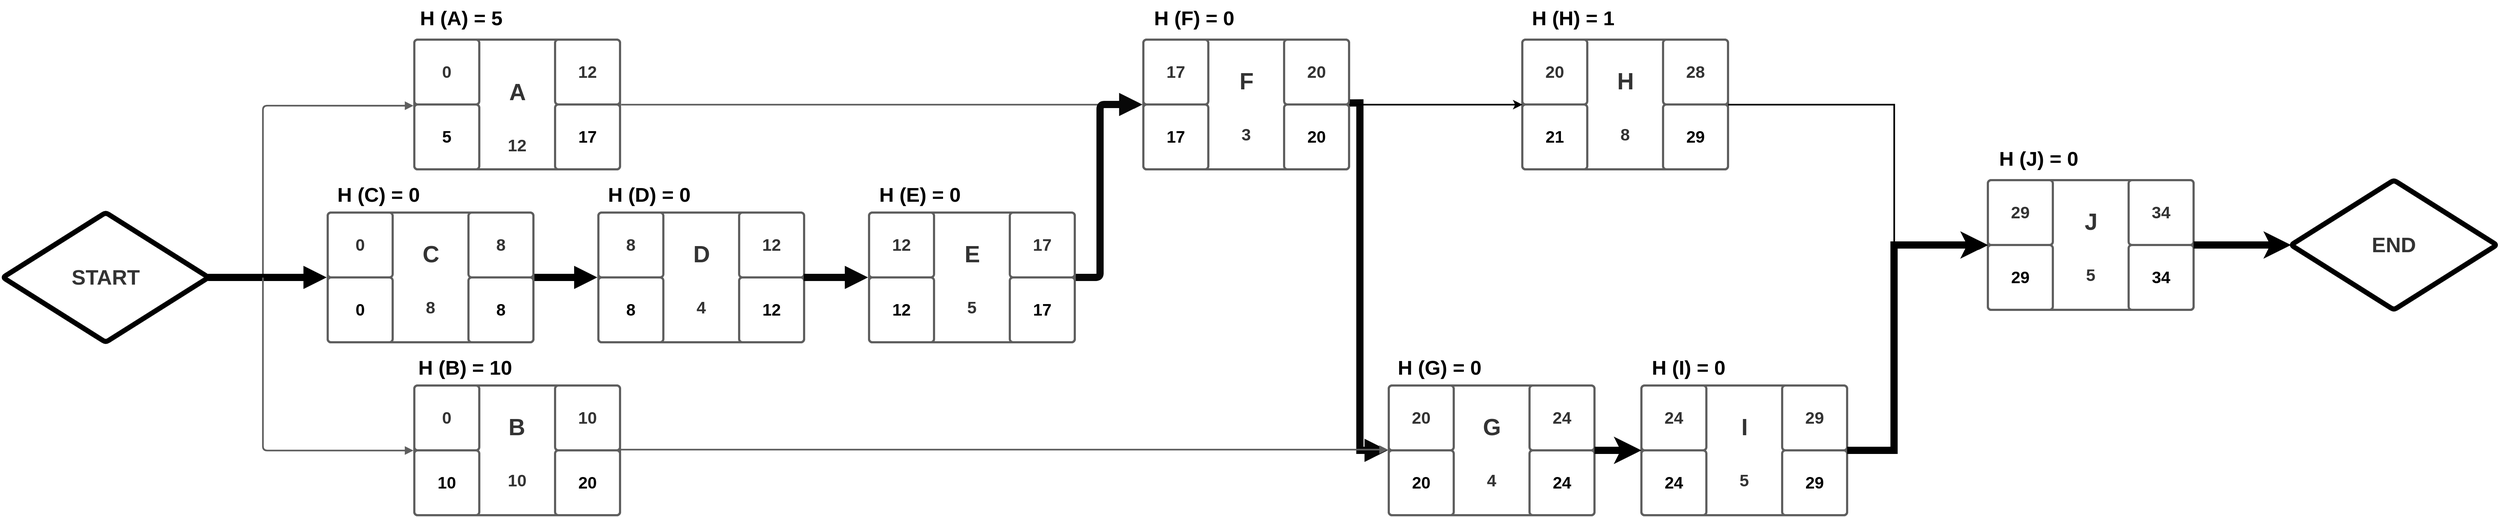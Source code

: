 <mxfile version="22.1.6" type="github" pages="2">
  <diagram name="Red" id="ABi04Mv7w6OP0_eSHl25">
    <mxGraphModel dx="3827" dy="2786" grid="1" gridSize="10" guides="1" tooltips="1" connect="1" arrows="1" fold="1" page="1" pageScale="1" pageWidth="827" pageHeight="1169" math="0" shadow="0">
      <root>
        <mxCell id="0" />
        <mxCell id="1" parent="0" />
        <mxCell id="1jA0onxi-LNYjHY15BIs-1" value="&lt;b&gt;&lt;font style=&quot;font-size: 29px;&quot;&gt;START&lt;/font&gt;&lt;/b&gt;" style="html=1;overflow=block;blockSpacing=1;whiteSpace=wrap;rhombus;fontSize=16.7;fontColor=#333333;align=center;spacing=3.8;strokeColor=#000000;strokeOpacity=100;rounded=1;absoluteArcSize=1;arcSize=9;strokeWidth=7;lucidId=apRTezGJ.Ge_;" vertex="1" parent="1">
          <mxGeometry x="-180" y="210" width="285" height="180" as="geometry" />
        </mxCell>
        <mxCell id="1jA0onxi-LNYjHY15BIs-2" value="" style="html=1;overflow=block;blockSpacing=1;whiteSpace=wrap;fontSize=13;align=center;spacing=9;strokeColor=#5e5e5e;strokeOpacity=100;rounded=1;absoluteArcSize=1;arcSize=9;strokeWidth=3;lucidId=AsRTUNkiQdwA;" vertex="1" parent="1">
          <mxGeometry x="390" y="-30" width="285" height="180" as="geometry" />
        </mxCell>
        <mxCell id="1jA0onxi-LNYjHY15BIs-3" value="0" style="html=1;overflow=block;blockSpacing=1;whiteSpace=wrap;fontSize=23.3;fontColor=#333333;fontStyle=1;align=center;spacing=3.8;strokeColor=#5e5e5e;strokeOpacity=100;rounded=1;absoluteArcSize=1;arcSize=9;strokeWidth=3;lucidId=AsRTebE7L5cj;" vertex="1" parent="1">
          <mxGeometry x="390" y="-30" width="90" height="90" as="geometry" />
        </mxCell>
        <mxCell id="1jA0onxi-LNYjHY15BIs-4" value="&lt;font style=&quot;font-size: 23px;&quot;&gt;&lt;b&gt;5&lt;/b&gt;&lt;/font&gt;" style="html=1;overflow=block;blockSpacing=1;whiteSpace=wrap;fontSize=13;align=center;spacing=3.8;strokeColor=#5e5e5e;strokeOpacity=100;rounded=1;absoluteArcSize=1;arcSize=9;strokeWidth=3;lucidId=AsRTqZ3c5ihd;" vertex="1" parent="1">
          <mxGeometry x="390" y="60" width="90" height="90" as="geometry" />
        </mxCell>
        <mxCell id="1jA0onxi-LNYjHY15BIs-5" value="12" style="html=1;overflow=block;blockSpacing=1;whiteSpace=wrap;fontSize=23.3;fontColor=#333333;fontStyle=1;align=center;spacing=3.8;strokeColor=#5e5e5e;strokeOpacity=100;rounded=1;absoluteArcSize=1;arcSize=9;strokeWidth=3;lucidId=AsRTt.hy5vhE;" vertex="1" parent="1">
          <mxGeometry x="585" y="-30" width="90" height="90" as="geometry" />
        </mxCell>
        <mxCell id="1jA0onxi-LNYjHY15BIs-6" value="&lt;font style=&quot;font-size: 23px;&quot;&gt;&lt;b&gt;17&lt;/b&gt;&lt;/font&gt;" style="html=1;overflow=block;blockSpacing=1;whiteSpace=wrap;fontSize=13;align=center;spacing=3.8;strokeColor=#5e5e5e;strokeOpacity=100;rounded=1;absoluteArcSize=1;arcSize=9;strokeWidth=3;lucidId=AsRTdtKpL~06;" vertex="1" parent="1">
          <mxGeometry x="585" y="60" width="90" height="90" as="geometry" />
        </mxCell>
        <mxCell id="1jA0onxi-LNYjHY15BIs-7" value="12" style="html=1;overflow=block;blockSpacing=1;whiteSpace=wrap;fontSize=23.3;fontColor=#333333;fontStyle=1;align=center;spacing=3.8;strokeOpacity=0;fillOpacity=0;rounded=1;absoluteArcSize=1;arcSize=9;fillColor=#ffffff;strokeWidth=2.3;lucidId=yvRTOkLabk82;" vertex="1" parent="1">
          <mxGeometry x="480" y="90" width="105" height="53" as="geometry" />
        </mxCell>
        <mxCell id="1jA0onxi-LNYjHY15BIs-8" value="&lt;font style=&quot;font-size: 32px;&quot;&gt;A&lt;/font&gt;" style="html=1;overflow=block;blockSpacing=1;whiteSpace=wrap;fontSize=23.3;fontColor=#333333;fontStyle=1;align=center;spacing=3.8;strokeOpacity=0;fillOpacity=0;rounded=1;absoluteArcSize=1;arcSize=9;fillColor=#ffffff;strokeWidth=2.3;lucidId=JvRTEd0kzCuP;" vertex="1" parent="1">
          <mxGeometry x="488" y="11" width="90" height="64" as="geometry" />
        </mxCell>
        <mxCell id="1jA0onxi-LNYjHY15BIs-9" value="" style="html=1;overflow=block;blockSpacing=1;whiteSpace=wrap;fontSize=13;align=center;spacing=9;strokeColor=#5e5e5e;strokeOpacity=100;rounded=1;absoluteArcSize=1;arcSize=9;strokeWidth=3;lucidId=SwRT_QPflahT;" vertex="1" parent="1">
          <mxGeometry x="270" y="210" width="285" height="180" as="geometry" />
        </mxCell>
        <mxCell id="1jA0onxi-LNYjHY15BIs-10" value="0" style="html=1;overflow=block;blockSpacing=1;whiteSpace=wrap;fontSize=23.3;fontColor=#333333;fontStyle=1;align=center;spacing=3.8;strokeColor=#5e5e5e;strokeOpacity=100;rounded=1;absoluteArcSize=1;arcSize=9;strokeWidth=3;lucidId=SwRTzBEkWqTJ;" vertex="1" parent="1">
          <mxGeometry x="270" y="210" width="90" height="90" as="geometry" />
        </mxCell>
        <mxCell id="1jA0onxi-LNYjHY15BIs-11" value="&lt;font style=&quot;font-size: 23px;&quot;&gt;&lt;b&gt;0&lt;/b&gt;&lt;/font&gt;" style="html=1;overflow=block;blockSpacing=1;whiteSpace=wrap;fontSize=13;align=center;spacing=3.8;strokeColor=#5e5e5e;strokeOpacity=100;rounded=1;absoluteArcSize=1;arcSize=9;strokeWidth=3;lucidId=SwRTy7p2dBQ1;" vertex="1" parent="1">
          <mxGeometry x="270" y="300" width="90" height="90" as="geometry" />
        </mxCell>
        <mxCell id="1jA0onxi-LNYjHY15BIs-12" value="8" style="html=1;overflow=block;blockSpacing=1;whiteSpace=wrap;fontSize=23.3;fontColor=#333333;fontStyle=1;align=center;spacing=3.8;strokeColor=#5e5e5e;strokeOpacity=100;rounded=1;absoluteArcSize=1;arcSize=9;strokeWidth=3;lucidId=SwRT0PcjH0Tp;" vertex="1" parent="1">
          <mxGeometry x="465" y="210" width="90" height="90" as="geometry" />
        </mxCell>
        <mxCell id="1jA0onxi-LNYjHY15BIs-13" value="&lt;font style=&quot;font-size: 23px;&quot;&gt;&lt;b&gt;8&lt;/b&gt;&lt;/font&gt;" style="html=1;overflow=block;blockSpacing=1;whiteSpace=wrap;fontSize=13;align=center;spacing=3.8;strokeColor=#5e5e5e;strokeOpacity=100;rounded=1;absoluteArcSize=1;arcSize=9;strokeWidth=3;lucidId=SwRT8MN72VVl;" vertex="1" parent="1">
          <mxGeometry x="465" y="300" width="90" height="90" as="geometry" />
        </mxCell>
        <mxCell id="1jA0onxi-LNYjHY15BIs-14" value="8" style="html=1;overflow=block;blockSpacing=1;whiteSpace=wrap;fontSize=23.3;fontColor=#333333;fontStyle=1;align=center;spacing=3.8;strokeOpacity=0;fillOpacity=0;rounded=1;absoluteArcSize=1;arcSize=9;fillColor=#ffffff;strokeWidth=2.3;lucidId=SwRT2yz02kda;" vertex="1" parent="1">
          <mxGeometry x="360" y="315" width="105" height="53" as="geometry" />
        </mxCell>
        <mxCell id="1jA0onxi-LNYjHY15BIs-15" value="&lt;font style=&quot;font-size: 32px;&quot;&gt;C&lt;/font&gt;" style="html=1;overflow=block;blockSpacing=1;whiteSpace=wrap;fontSize=23.3;fontColor=#333333;fontStyle=1;align=center;spacing=3.8;strokeOpacity=0;fillOpacity=0;rounded=1;absoluteArcSize=1;arcSize=9;fillColor=#ffffff;strokeWidth=2.3;lucidId=SwRTIYhmjOOx;" vertex="1" parent="1">
          <mxGeometry x="368" y="236" width="90" height="64" as="geometry" />
        </mxCell>
        <mxCell id="1jA0onxi-LNYjHY15BIs-16" value="" style="html=1;jettySize=18;whiteSpace=wrap;fontSize=13;strokeColor=#5E5E5E;strokeWidth=2.3;rounded=1;arcSize=12;edgeStyle=orthogonalEdgeStyle;startArrow=none;endArrow=block;endFill=1;entryX=-0.005;entryY=0.508;entryPerimeter=0;lucidId=CxRT5.IT_HnB;" edge="1" parent="1" target="1jA0onxi-LNYjHY15BIs-2">
          <mxGeometry width="100" height="100" relative="1" as="geometry">
            <Array as="points">
              <mxPoint x="180" y="61" />
            </Array>
            <mxPoint x="180" y="300" as="sourcePoint" />
          </mxGeometry>
        </mxCell>
        <mxCell id="1jA0onxi-LNYjHY15BIs-17" value="" style="html=1;overflow=block;blockSpacing=1;whiteSpace=wrap;fontSize=13;align=center;spacing=9;strokeColor=#5e5e5e;strokeOpacity=100;rounded=1;absoluteArcSize=1;arcSize=9;strokeWidth=3;lucidId=bzRTYDY3.WiU;" vertex="1" parent="1">
          <mxGeometry x="645" y="210" width="285" height="180" as="geometry" />
        </mxCell>
        <mxCell id="1jA0onxi-LNYjHY15BIs-18" value="8" style="html=1;overflow=block;blockSpacing=1;whiteSpace=wrap;fontSize=23.3;fontColor=#333333;fontStyle=1;align=center;spacing=3.8;strokeColor=#5e5e5e;strokeOpacity=100;rounded=1;absoluteArcSize=1;arcSize=9;strokeWidth=3;lucidId=bzRT8JI5qos.;" vertex="1" parent="1">
          <mxGeometry x="645" y="210" width="90" height="90" as="geometry" />
        </mxCell>
        <mxCell id="1jA0onxi-LNYjHY15BIs-19" value="&lt;font style=&quot;font-size: 23px;&quot;&gt;&lt;b&gt;8&lt;/b&gt;&lt;/font&gt;" style="html=1;overflow=block;blockSpacing=1;whiteSpace=wrap;fontSize=13;align=center;spacing=3.8;strokeColor=#5e5e5e;strokeOpacity=100;rounded=1;absoluteArcSize=1;arcSize=9;strokeWidth=3;lucidId=bzRTyQ3_y796;" vertex="1" parent="1">
          <mxGeometry x="645" y="300" width="90" height="90" as="geometry" />
        </mxCell>
        <mxCell id="1jA0onxi-LNYjHY15BIs-20" value="12" style="html=1;overflow=block;blockSpacing=1;whiteSpace=wrap;fontSize=23.3;fontColor=#333333;fontStyle=1;align=center;spacing=3.8;strokeColor=#5e5e5e;strokeOpacity=100;rounded=1;absoluteArcSize=1;arcSize=9;strokeWidth=3;lucidId=bzRTRm0zG-hj;" vertex="1" parent="1">
          <mxGeometry x="840" y="210" width="90" height="90" as="geometry" />
        </mxCell>
        <mxCell id="1jA0onxi-LNYjHY15BIs-21" value="&lt;font style=&quot;font-size: 23px;&quot;&gt;&lt;b&gt;12&lt;/b&gt;&lt;/font&gt;" style="html=1;overflow=block;blockSpacing=1;whiteSpace=wrap;fontSize=13;align=center;spacing=3.8;strokeColor=#5e5e5e;strokeOpacity=100;rounded=1;absoluteArcSize=1;arcSize=9;strokeWidth=3;lucidId=bzRTlyy0I4E-;" vertex="1" parent="1">
          <mxGeometry x="840" y="300" width="90" height="90" as="geometry" />
        </mxCell>
        <mxCell id="1jA0onxi-LNYjHY15BIs-22" value="4" style="html=1;overflow=block;blockSpacing=1;whiteSpace=wrap;fontSize=23.3;fontColor=#333333;fontStyle=1;align=center;spacing=3.8;strokeOpacity=0;fillOpacity=0;rounded=1;absoluteArcSize=1;arcSize=9;fillColor=#ffffff;strokeWidth=2.3;lucidId=bzRTkPJ8rPpG;" vertex="1" parent="1">
          <mxGeometry x="735" y="315" width="105" height="53" as="geometry" />
        </mxCell>
        <mxCell id="1jA0onxi-LNYjHY15BIs-23" value="&lt;font style=&quot;font-size: 32px;&quot;&gt;D&lt;/font&gt;" style="html=1;overflow=block;blockSpacing=1;whiteSpace=wrap;fontSize=23.3;fontColor=#333333;fontStyle=1;align=center;spacing=3.8;strokeOpacity=0;fillOpacity=0;rounded=1;absoluteArcSize=1;arcSize=9;fillColor=#ffffff;strokeWidth=2.3;lucidId=bzRTpqheTeWD;" vertex="1" parent="1">
          <mxGeometry x="743" y="236" width="90" height="64" as="geometry" />
        </mxCell>
        <mxCell id="1jA0onxi-LNYjHY15BIs-24" value="" style="html=1;overflow=block;blockSpacing=1;whiteSpace=wrap;fontSize=13;align=center;spacing=9;strokeColor=#5e5e5e;strokeOpacity=100;rounded=1;absoluteArcSize=1;arcSize=9;strokeWidth=3;lucidId=AzRT2ArTdRl3;" vertex="1" parent="1">
          <mxGeometry x="1020" y="210" width="285" height="180" as="geometry" />
        </mxCell>
        <mxCell id="1jA0onxi-LNYjHY15BIs-25" value="12" style="html=1;overflow=block;blockSpacing=1;whiteSpace=wrap;fontSize=23.3;fontColor=#333333;fontStyle=1;align=center;spacing=3.8;strokeColor=#5e5e5e;strokeOpacity=100;rounded=1;absoluteArcSize=1;arcSize=9;strokeWidth=3;lucidId=AzRTWyrZ866C;" vertex="1" parent="1">
          <mxGeometry x="1020" y="210" width="90" height="90" as="geometry" />
        </mxCell>
        <mxCell id="1jA0onxi-LNYjHY15BIs-26" value="&lt;font style=&quot;font-size: 23px;&quot;&gt;&lt;b&gt;12&lt;/b&gt;&lt;/font&gt;" style="html=1;overflow=block;blockSpacing=1;whiteSpace=wrap;fontSize=13;align=center;spacing=3.8;strokeColor=#5e5e5e;strokeOpacity=100;rounded=1;absoluteArcSize=1;arcSize=9;strokeWidth=3;lucidId=AzRTmKbXMegY;" vertex="1" parent="1">
          <mxGeometry x="1020" y="300" width="90" height="90" as="geometry" />
        </mxCell>
        <mxCell id="1jA0onxi-LNYjHY15BIs-27" value="17" style="html=1;overflow=block;blockSpacing=1;whiteSpace=wrap;fontSize=23.3;fontColor=#333333;fontStyle=1;align=center;spacing=3.8;strokeColor=#5e5e5e;strokeOpacity=100;rounded=1;absoluteArcSize=1;arcSize=9;strokeWidth=3;lucidId=AzRTmM~o5qg7;" vertex="1" parent="1">
          <mxGeometry x="1215" y="210" width="90" height="90" as="geometry" />
        </mxCell>
        <mxCell id="1jA0onxi-LNYjHY15BIs-28" value="&lt;font style=&quot;font-size: 23px;&quot;&gt;&lt;b&gt;17&lt;/b&gt;&lt;/font&gt;" style="html=1;overflow=block;blockSpacing=1;whiteSpace=wrap;fontSize=13;align=center;spacing=3.8;strokeColor=#5e5e5e;strokeOpacity=100;rounded=1;absoluteArcSize=1;arcSize=9;strokeWidth=3;lucidId=AzRT2pPJbOR-;" vertex="1" parent="1">
          <mxGeometry x="1215" y="300" width="90" height="90" as="geometry" />
        </mxCell>
        <mxCell id="1jA0onxi-LNYjHY15BIs-29" value="5" style="html=1;overflow=block;blockSpacing=1;whiteSpace=wrap;fontSize=23.3;fontColor=#333333;fontStyle=1;align=center;spacing=3.8;strokeOpacity=0;fillOpacity=0;rounded=1;absoluteArcSize=1;arcSize=9;fillColor=#ffffff;strokeWidth=2.3;lucidId=AzRT0ugNrJBx;" vertex="1" parent="1">
          <mxGeometry x="1110" y="315" width="105" height="53" as="geometry" />
        </mxCell>
        <mxCell id="1jA0onxi-LNYjHY15BIs-30" value="&lt;font style=&quot;font-size: 32px;&quot;&gt;E&lt;/font&gt;" style="html=1;overflow=block;blockSpacing=1;whiteSpace=wrap;fontSize=23.3;fontColor=#333333;fontStyle=1;align=center;spacing=3.8;strokeOpacity=0;fillOpacity=0;rounded=1;absoluteArcSize=1;arcSize=9;fillColor=#ffffff;strokeWidth=2.3;lucidId=AzRT.E3255l8;" vertex="1" parent="1">
          <mxGeometry x="1118" y="236" width="90" height="64" as="geometry" />
        </mxCell>
        <mxCell id="1jA0onxi-LNYjHY15BIs-31" value="" style="html=1;jettySize=18;whiteSpace=wrap;fontSize=13;strokeColor=#000000;strokeWidth=10;rounded=1;arcSize=12;edgeStyle=orthogonalEdgeStyle;startArrow=none;endArrow=block;endFill=1;exitX=1.005;exitY=0.5;exitPerimeter=0;entryX=-0.005;entryY=0.5;entryPerimeter=0;lucidId=CART0D0T0mP_;" edge="1" parent="1" source="1jA0onxi-LNYjHY15BIs-9" target="1jA0onxi-LNYjHY15BIs-17">
          <mxGeometry width="100" height="100" relative="1" as="geometry">
            <Array as="points" />
          </mxGeometry>
        </mxCell>
        <mxCell id="1jA0onxi-LNYjHY15BIs-32" value="" style="html=1;jettySize=18;whiteSpace=wrap;fontSize=13;strokeColor=#050505;strokeWidth=10;rounded=1;arcSize=12;edgeStyle=orthogonalEdgeStyle;startArrow=none;endArrow=block;endFill=1;exitX=0.994;exitY=1;exitPerimeter=0;entryX=-0.005;entryY=0.5;entryPerimeter=0;lucidId=TART6_8zkuHI;" edge="1" parent="1" source="1jA0onxi-LNYjHY15BIs-20" target="1jA0onxi-LNYjHY15BIs-24">
          <mxGeometry width="100" height="100" relative="1" as="geometry">
            <Array as="points">
              <mxPoint x="960" y="300" />
              <mxPoint x="960" y="300" />
            </Array>
          </mxGeometry>
        </mxCell>
        <mxCell id="1jA0onxi-LNYjHY15BIs-33" value="" style="html=1;overflow=block;blockSpacing=1;whiteSpace=wrap;fontSize=13;align=center;spacing=9;strokeColor=#5e5e5e;strokeOpacity=100;rounded=1;absoluteArcSize=1;arcSize=9;strokeWidth=3;lucidId=uBRT4KdpWdFJ;" vertex="1" parent="1">
          <mxGeometry x="1400" y="-30" width="285" height="180" as="geometry" />
        </mxCell>
        <mxCell id="1jA0onxi-LNYjHY15BIs-34" value="17" style="html=1;overflow=block;blockSpacing=1;whiteSpace=wrap;fontSize=23.3;fontColor=#333333;fontStyle=1;align=center;spacing=3.8;strokeColor=#5e5e5e;strokeOpacity=100;rounded=1;absoluteArcSize=1;arcSize=9;strokeWidth=3;lucidId=uBRTCBha4Ch3;" vertex="1" parent="1">
          <mxGeometry x="1400" y="-30" width="90" height="90" as="geometry" />
        </mxCell>
        <mxCell id="1jA0onxi-LNYjHY15BIs-35" value="&lt;font style=&quot;font-size: 23px;&quot;&gt;&lt;b&gt;17&lt;/b&gt;&lt;/font&gt;" style="html=1;overflow=block;blockSpacing=1;whiteSpace=wrap;fontSize=13;align=center;spacing=3.8;strokeColor=#5e5e5e;strokeOpacity=100;rounded=1;absoluteArcSize=1;arcSize=9;strokeWidth=3;lucidId=uBRTDxuheoRq;" vertex="1" parent="1">
          <mxGeometry x="1400" y="60" width="90" height="90" as="geometry" />
        </mxCell>
        <mxCell id="1jA0onxi-LNYjHY15BIs-36" value="20" style="html=1;overflow=block;blockSpacing=1;whiteSpace=wrap;fontSize=23.3;fontColor=#333333;fontStyle=1;align=center;spacing=3.8;strokeColor=#5e5e5e;strokeOpacity=100;rounded=1;absoluteArcSize=1;arcSize=9;strokeWidth=3;lucidId=uBRT~E3eFCxZ;" vertex="1" parent="1">
          <mxGeometry x="1595" y="-30" width="90" height="90" as="geometry" />
        </mxCell>
        <mxCell id="1jA0onxi-LNYjHY15BIs-37" value="&lt;font style=&quot;font-size: 23px;&quot;&gt;&lt;b&gt;20&lt;/b&gt;&lt;/font&gt;" style="html=1;overflow=block;blockSpacing=1;whiteSpace=wrap;fontSize=13;align=center;spacing=3.8;strokeColor=#5e5e5e;strokeOpacity=100;rounded=1;absoluteArcSize=1;arcSize=9;strokeWidth=3;lucidId=uBRTGc5oTUye;" vertex="1" parent="1">
          <mxGeometry x="1595" y="60" width="90" height="90" as="geometry" />
        </mxCell>
        <mxCell id="1jA0onxi-LNYjHY15BIs-38" value="3" style="html=1;overflow=block;blockSpacing=1;whiteSpace=wrap;fontSize=23.3;fontColor=#333333;fontStyle=1;align=center;spacing=3.8;strokeOpacity=0;fillOpacity=0;rounded=1;absoluteArcSize=1;arcSize=9;fillColor=#ffffff;strokeWidth=2.3;lucidId=uBRTRFf5I9ww;" vertex="1" parent="1">
          <mxGeometry x="1490" y="75" width="105" height="53" as="geometry" />
        </mxCell>
        <mxCell id="1jA0onxi-LNYjHY15BIs-39" value="&lt;font style=&quot;font-size: 32px;&quot;&gt;F&lt;/font&gt;" style="html=1;overflow=block;blockSpacing=1;whiteSpace=wrap;fontSize=23.3;fontColor=#333333;fontStyle=1;align=center;spacing=3.8;strokeOpacity=0;fillOpacity=0;rounded=1;absoluteArcSize=1;arcSize=9;fillColor=#ffffff;strokeWidth=2.3;lucidId=uBRTtDppB0b5;" vertex="1" parent="1">
          <mxGeometry x="1498" y="-4" width="90" height="64" as="geometry" />
        </mxCell>
        <mxCell id="1jA0onxi-LNYjHY15BIs-40" value="" style="html=1;jettySize=18;whiteSpace=wrap;fontSize=13;strokeColor=#5E5E5E;strokeWidth=2.3;rounded=1;arcSize=12;edgeStyle=orthogonalEdgeStyle;startArrow=none;endArrow=block;endFill=1;exitX=1.005;exitY=0.5;exitPerimeter=0;entryX=-0.005;entryY=0.5;entryPerimeter=0;lucidId=.BRTGT~pZ0Bq;" edge="1" parent="1" source="1jA0onxi-LNYjHY15BIs-2" target="1jA0onxi-LNYjHY15BIs-33">
          <mxGeometry width="100" height="100" relative="1" as="geometry">
            <Array as="points" />
          </mxGeometry>
        </mxCell>
        <mxCell id="1jA0onxi-LNYjHY15BIs-41" value="" style="html=1;overflow=block;blockSpacing=1;whiteSpace=wrap;fontSize=13;align=center;spacing=9;strokeColor=#5e5e5e;strokeOpacity=100;rounded=1;absoluteArcSize=1;arcSize=9;strokeWidth=3;lucidId=2ERTQmXz96-D;" vertex="1" parent="1">
          <mxGeometry x="390" y="450" width="285" height="180" as="geometry" />
        </mxCell>
        <mxCell id="1jA0onxi-LNYjHY15BIs-42" value="0" style="html=1;overflow=block;blockSpacing=1;whiteSpace=wrap;fontSize=23.3;fontColor=#333333;fontStyle=1;align=center;spacing=3.8;strokeColor=#5e5e5e;strokeOpacity=100;rounded=1;absoluteArcSize=1;arcSize=9;strokeWidth=3;lucidId=2ERTfnDkPLi3;" vertex="1" parent="1">
          <mxGeometry x="390" y="450" width="90" height="90" as="geometry" />
        </mxCell>
        <mxCell id="1jA0onxi-LNYjHY15BIs-43" value="&lt;font style=&quot;font-size: 23px;&quot;&gt;&lt;b&gt;10&lt;/b&gt;&lt;/font&gt;" style="html=1;overflow=block;blockSpacing=1;whiteSpace=wrap;fontSize=13;align=center;spacing=3.8;strokeColor=#5e5e5e;strokeOpacity=100;rounded=1;absoluteArcSize=1;arcSize=9;strokeWidth=3;lucidId=2ERTnLRVnL5r;" vertex="1" parent="1">
          <mxGeometry x="390" y="540" width="90" height="90" as="geometry" />
        </mxCell>
        <mxCell id="1jA0onxi-LNYjHY15BIs-44" value="10" style="html=1;overflow=block;blockSpacing=1;whiteSpace=wrap;fontSize=23.3;fontColor=#333333;fontStyle=1;align=center;spacing=3.8;strokeColor=#5e5e5e;strokeOpacity=100;rounded=1;absoluteArcSize=1;arcSize=9;strokeWidth=3;lucidId=2ERTx9MzTE9i;" vertex="1" parent="1">
          <mxGeometry x="585" y="450" width="90" height="90" as="geometry" />
        </mxCell>
        <mxCell id="1jA0onxi-LNYjHY15BIs-45" value="&lt;font style=&quot;font-size: 23px;&quot;&gt;&lt;b&gt;20&lt;/b&gt;&lt;/font&gt;" style="html=1;overflow=block;blockSpacing=1;whiteSpace=wrap;fontSize=13;align=center;spacing=3.8;strokeColor=#5e5e5e;strokeOpacity=100;rounded=1;absoluteArcSize=1;arcSize=9;strokeWidth=3;lucidId=2ERTV8f-ri4m;" vertex="1" parent="1">
          <mxGeometry x="585" y="540" width="90" height="90" as="geometry" />
        </mxCell>
        <mxCell id="1jA0onxi-LNYjHY15BIs-46" value="10" style="html=1;overflow=block;blockSpacing=1;whiteSpace=wrap;fontSize=23.3;fontColor=#333333;fontStyle=1;align=center;spacing=3.8;strokeOpacity=0;fillOpacity=0;rounded=1;absoluteArcSize=1;arcSize=9;fillColor=#ffffff;strokeWidth=2.3;lucidId=2ERTz-OlqhhO;" vertex="1" parent="1">
          <mxGeometry x="480" y="555" width="105" height="53" as="geometry" />
        </mxCell>
        <mxCell id="1jA0onxi-LNYjHY15BIs-47" value="&lt;font style=&quot;font-size: 32px;&quot;&gt;B&lt;/font&gt;" style="html=1;overflow=block;blockSpacing=1;whiteSpace=wrap;fontSize=23.3;fontColor=#333333;fontStyle=1;align=center;spacing=3.8;strokeOpacity=0;fillOpacity=0;rounded=1;absoluteArcSize=1;arcSize=9;fillColor=#ffffff;strokeWidth=2.3;lucidId=2ERT8-09T..1;" vertex="1" parent="1">
          <mxGeometry x="487" y="476" width="90" height="64" as="geometry" />
        </mxCell>
        <mxCell id="1jA0onxi-LNYjHY15BIs-48" value="" style="html=1;jettySize=18;whiteSpace=wrap;fontSize=13;strokeColor=#000000;strokeWidth=10;rounded=1;arcSize=12;edgeStyle=orthogonalEdgeStyle;startArrow=none;endArrow=block;endFill=1;exitX=0.997;exitY=0.5;exitPerimeter=0;entryX=-0.005;entryY=0.5;entryPerimeter=0;lucidId=.ERTF4FRFy_P;" edge="1" parent="1" source="1jA0onxi-LNYjHY15BIs-1" target="1jA0onxi-LNYjHY15BIs-9">
          <mxGeometry width="100" height="100" relative="1" as="geometry">
            <Array as="points" />
          </mxGeometry>
        </mxCell>
        <mxCell id="1jA0onxi-LNYjHY15BIs-49" value="" style="html=1;jettySize=18;whiteSpace=wrap;fontSize=13;strokeColor=#5E5E5E;strokeWidth=2.3;rounded=1;arcSize=12;edgeStyle=orthogonalEdgeStyle;startArrow=none;endArrow=block;endFill=1;entryX=-0.005;entryY=0.5;entryPerimeter=0;lucidId=iFRTqNajkdzn;" edge="1" parent="1" target="1jA0onxi-LNYjHY15BIs-41">
          <mxGeometry width="100" height="100" relative="1" as="geometry">
            <Array as="points">
              <mxPoint x="180" y="540" />
            </Array>
            <mxPoint x="180" y="300" as="sourcePoint" />
          </mxGeometry>
        </mxCell>
        <mxCell id="1jA0onxi-LNYjHY15BIs-50" value="" style="html=1;jettySize=18;whiteSpace=wrap;fontSize=13;strokeColor=#080808;strokeWidth=10;rounded=1;arcSize=12;edgeStyle=orthogonalEdgeStyle;startArrow=none;endArrow=block;endFill=1;exitX=1.005;exitY=0.5;exitPerimeter=0;entryX=-0.005;entryY=0.5;entryPerimeter=0;lucidId=ZFRTxtF5FFh7;" edge="1" parent="1" source="1jA0onxi-LNYjHY15BIs-24" target="1jA0onxi-LNYjHY15BIs-33">
          <mxGeometry width="100" height="100" relative="1" as="geometry">
            <Array as="points">
              <mxPoint x="1340" y="300" />
              <mxPoint x="1340" y="60" />
            </Array>
          </mxGeometry>
        </mxCell>
        <mxCell id="1jA0onxi-LNYjHY15BIs-51" value="" style="html=1;jettySize=18;whiteSpace=wrap;fontSize=13;strokeColor=#050505;strokeWidth=10;rounded=0;arcSize=12;edgeStyle=orthogonalEdgeStyle;startArrow=none;endArrow=block;endFill=1;exitX=1.011;exitY=0.976;exitPerimeter=0;entryX=-0.005;entryY=0.5;entryPerimeter=0;lucidId=dGRTi9PgwTOv;" edge="1" parent="1" source="1jA0onxi-LNYjHY15BIs-36" target="1jA0onxi-LNYjHY15BIs-52">
          <mxGeometry width="100" height="100" relative="1" as="geometry">
            <Array as="points">
              <mxPoint x="1700" y="58" />
              <mxPoint x="1700" y="540" />
            </Array>
          </mxGeometry>
        </mxCell>
        <mxCell id="1jA0onxi-LNYjHY15BIs-52" value="" style="html=1;overflow=block;blockSpacing=1;whiteSpace=wrap;fontSize=13;align=center;spacing=9;strokeColor=#5e5e5e;strokeOpacity=100;rounded=1;absoluteArcSize=1;arcSize=9;strokeWidth=3;lucidId=rGRTGnR4WyiP;" vertex="1" parent="1">
          <mxGeometry x="1740" y="450" width="285" height="180" as="geometry" />
        </mxCell>
        <mxCell id="1jA0onxi-LNYjHY15BIs-53" value="20" style="html=1;overflow=block;blockSpacing=1;whiteSpace=wrap;fontSize=23.3;fontColor=#333333;fontStyle=1;align=center;spacing=3.8;strokeColor=#5e5e5e;strokeOpacity=100;rounded=1;absoluteArcSize=1;arcSize=9;strokeWidth=3;lucidId=rGRT0TPLAfWL;" vertex="1" parent="1">
          <mxGeometry x="1740" y="450" width="90" height="90" as="geometry" />
        </mxCell>
        <mxCell id="1jA0onxi-LNYjHY15BIs-54" value="&lt;font style=&quot;font-size: 23px;&quot;&gt;&lt;b&gt;20&lt;/b&gt;&lt;/font&gt;" style="html=1;overflow=block;blockSpacing=1;whiteSpace=wrap;fontSize=13;align=center;spacing=3.8;strokeColor=#5e5e5e;strokeOpacity=100;rounded=1;absoluteArcSize=1;arcSize=9;strokeWidth=3;lucidId=rGRTEQNN2Po0;" vertex="1" parent="1">
          <mxGeometry x="1740" y="540" width="90" height="90" as="geometry" />
        </mxCell>
        <mxCell id="1jA0onxi-LNYjHY15BIs-55" value="24" style="html=1;overflow=block;blockSpacing=1;whiteSpace=wrap;fontSize=23.3;fontColor=#333333;fontStyle=1;align=center;spacing=3.8;strokeColor=#5e5e5e;strokeOpacity=100;rounded=1;absoluteArcSize=1;arcSize=9;strokeWidth=3;lucidId=rGRTZUoePzDH;" vertex="1" parent="1">
          <mxGeometry x="1935" y="450" width="90" height="90" as="geometry" />
        </mxCell>
        <mxCell id="1jA0onxi-LNYjHY15BIs-56" value="&lt;font style=&quot;font-size: 23px;&quot;&gt;&lt;b&gt;24&lt;/b&gt;&lt;/font&gt;" style="html=1;overflow=block;blockSpacing=1;whiteSpace=wrap;fontSize=13;align=center;spacing=3.8;strokeColor=#5e5e5e;strokeOpacity=100;rounded=1;absoluteArcSize=1;arcSize=9;strokeWidth=3;lucidId=rGRTJUYSi73s;" vertex="1" parent="1">
          <mxGeometry x="1935" y="540" width="90" height="90" as="geometry" />
        </mxCell>
        <mxCell id="1jA0onxi-LNYjHY15BIs-57" value="4" style="html=1;overflow=block;blockSpacing=1;whiteSpace=wrap;fontSize=23.3;fontColor=#333333;fontStyle=1;align=center;spacing=3.8;strokeOpacity=0;fillOpacity=0;rounded=1;absoluteArcSize=1;arcSize=9;fillColor=#ffffff;strokeWidth=2.3;lucidId=rGRTImpZKSvA;" vertex="1" parent="1">
          <mxGeometry x="1830" y="555" width="105" height="53" as="geometry" />
        </mxCell>
        <mxCell id="1jA0onxi-LNYjHY15BIs-58" value="&lt;font style=&quot;font-size: 32px;&quot;&gt;G&lt;/font&gt;" style="html=1;overflow=block;blockSpacing=1;whiteSpace=wrap;fontSize=23.3;fontColor=#333333;fontStyle=1;align=center;spacing=3.8;strokeOpacity=0;fillOpacity=0;rounded=1;absoluteArcSize=1;arcSize=9;fillColor=#ffffff;strokeWidth=2.3;lucidId=rGRTRjvnVTL.;" vertex="1" parent="1">
          <mxGeometry x="1838" y="476" width="90" height="64" as="geometry" />
        </mxCell>
        <mxCell id="1jA0onxi-LNYjHY15BIs-59" value="" style="html=1;jettySize=18;whiteSpace=wrap;fontSize=13;strokeColor=#5E5E5E;strokeWidth=2.3;rounded=1;arcSize=12;edgeStyle=orthogonalEdgeStyle;startArrow=none;endArrow=block;endFill=1;exitX=1.006;exitY=0.986;exitPerimeter=0;entryX=-0.005;entryY=0.493;entryPerimeter=0;lucidId=XGRTw9NKQkYS;" edge="1" parent="1" source="1jA0onxi-LNYjHY15BIs-44" target="1jA0onxi-LNYjHY15BIs-52">
          <mxGeometry width="100" height="100" relative="1" as="geometry">
            <Array as="points" />
          </mxGeometry>
        </mxCell>
        <mxCell id="1jA0onxi-LNYjHY15BIs-64" value="" style="html=1;overflow=block;blockSpacing=1;whiteSpace=wrap;fontSize=13;align=center;spacing=9;strokeColor=#5e5e5e;strokeOpacity=100;rounded=1;absoluteArcSize=1;arcSize=9;strokeWidth=3;lucidId=rGRTGnR4WyiP;" vertex="1" parent="1">
          <mxGeometry x="1925" y="-30" width="285" height="180" as="geometry" />
        </mxCell>
        <mxCell id="1jA0onxi-LNYjHY15BIs-65" value="20" style="html=1;overflow=block;blockSpacing=1;whiteSpace=wrap;fontSize=23.3;fontColor=#333333;fontStyle=1;align=center;spacing=3.8;strokeColor=#5e5e5e;strokeOpacity=100;rounded=1;absoluteArcSize=1;arcSize=9;strokeWidth=3;lucidId=rGRT0TPLAfWL;" vertex="1" parent="1">
          <mxGeometry x="1925" y="-30" width="90" height="90" as="geometry" />
        </mxCell>
        <mxCell id="1jA0onxi-LNYjHY15BIs-66" value="&lt;font style=&quot;font-size: 23px;&quot;&gt;&lt;b&gt;21&lt;/b&gt;&lt;/font&gt;" style="html=1;overflow=block;blockSpacing=1;whiteSpace=wrap;fontSize=13;align=center;spacing=3.8;strokeColor=#5e5e5e;strokeOpacity=100;rounded=1;absoluteArcSize=1;arcSize=9;strokeWidth=3;lucidId=rGRTEQNN2Po0;" vertex="1" parent="1">
          <mxGeometry x="1925" y="60" width="90" height="90" as="geometry" />
        </mxCell>
        <mxCell id="1jA0onxi-LNYjHY15BIs-67" value="28" style="html=1;overflow=block;blockSpacing=1;whiteSpace=wrap;fontSize=23.3;fontColor=#333333;fontStyle=1;align=center;spacing=3.8;strokeColor=#5e5e5e;strokeOpacity=100;rounded=1;absoluteArcSize=1;arcSize=9;strokeWidth=3;lucidId=rGRTZUoePzDH;" vertex="1" parent="1">
          <mxGeometry x="2120" y="-30" width="90" height="90" as="geometry" />
        </mxCell>
        <mxCell id="1jA0onxi-LNYjHY15BIs-68" value="&lt;font style=&quot;font-size: 23px;&quot;&gt;&lt;b&gt;29&lt;/b&gt;&lt;/font&gt;" style="html=1;overflow=block;blockSpacing=1;whiteSpace=wrap;fontSize=13;align=center;spacing=3.8;strokeColor=#5e5e5e;strokeOpacity=100;rounded=1;absoluteArcSize=1;arcSize=9;strokeWidth=3;lucidId=rGRTJUYSi73s;" vertex="1" parent="1">
          <mxGeometry x="2120" y="60" width="90" height="90" as="geometry" />
        </mxCell>
        <mxCell id="1jA0onxi-LNYjHY15BIs-69" value="8" style="html=1;overflow=block;blockSpacing=1;whiteSpace=wrap;fontSize=23.3;fontColor=#333333;fontStyle=1;align=center;spacing=3.8;strokeOpacity=0;fillOpacity=0;rounded=1;absoluteArcSize=1;arcSize=9;fillColor=#ffffff;strokeWidth=2.3;lucidId=rGRTImpZKSvA;" vertex="1" parent="1">
          <mxGeometry x="2015" y="75" width="105" height="53" as="geometry" />
        </mxCell>
        <mxCell id="1jA0onxi-LNYjHY15BIs-70" value="&lt;font style=&quot;font-size: 32px;&quot;&gt;H&lt;/font&gt;" style="html=1;overflow=block;blockSpacing=1;whiteSpace=wrap;fontSize=23.3;fontColor=#333333;fontStyle=1;align=center;spacing=3.8;strokeOpacity=0;fillOpacity=0;rounded=1;absoluteArcSize=1;arcSize=9;fillColor=#ffffff;strokeWidth=2.3;lucidId=rGRTRjvnVTL.;" vertex="1" parent="1">
          <mxGeometry x="2023" y="-4" width="90" height="64" as="geometry" />
        </mxCell>
        <mxCell id="1jA0onxi-LNYjHY15BIs-73" value="" style="endArrow=classic;html=1;rounded=0;exitX=1;exitY=1;exitDx=0;exitDy=0;entryX=0;entryY=1;entryDx=0;entryDy=0;strokeWidth=2.3;" edge="1" parent="1" source="1jA0onxi-LNYjHY15BIs-36" target="1jA0onxi-LNYjHY15BIs-65">
          <mxGeometry width="50" height="50" relative="1" as="geometry">
            <mxPoint x="1820" y="-60" as="sourcePoint" />
            <mxPoint x="1870" y="-110" as="targetPoint" />
          </mxGeometry>
        </mxCell>
        <mxCell id="1jA0onxi-LNYjHY15BIs-74" value="" style="html=1;overflow=block;blockSpacing=1;whiteSpace=wrap;fontSize=13;align=center;spacing=9;strokeColor=#5e5e5e;strokeOpacity=100;rounded=1;absoluteArcSize=1;arcSize=9;strokeWidth=3;lucidId=rGRTGnR4WyiP;" vertex="1" parent="1">
          <mxGeometry x="2090" y="450" width="285" height="180" as="geometry" />
        </mxCell>
        <mxCell id="1jA0onxi-LNYjHY15BIs-75" value="24" style="html=1;overflow=block;blockSpacing=1;whiteSpace=wrap;fontSize=23.3;fontColor=#333333;fontStyle=1;align=center;spacing=3.8;strokeColor=#5e5e5e;strokeOpacity=100;rounded=1;absoluteArcSize=1;arcSize=9;strokeWidth=3;lucidId=rGRT0TPLAfWL;" vertex="1" parent="1">
          <mxGeometry x="2090" y="450" width="90" height="90" as="geometry" />
        </mxCell>
        <mxCell id="1jA0onxi-LNYjHY15BIs-76" value="&lt;font style=&quot;font-size: 23px;&quot;&gt;&lt;b&gt;24&lt;/b&gt;&lt;/font&gt;" style="html=1;overflow=block;blockSpacing=1;whiteSpace=wrap;fontSize=13;align=center;spacing=3.8;strokeColor=#5e5e5e;strokeOpacity=100;rounded=1;absoluteArcSize=1;arcSize=9;strokeWidth=3;lucidId=rGRTEQNN2Po0;" vertex="1" parent="1">
          <mxGeometry x="2090" y="540" width="90" height="90" as="geometry" />
        </mxCell>
        <mxCell id="1jA0onxi-LNYjHY15BIs-77" value="29" style="html=1;overflow=block;blockSpacing=1;whiteSpace=wrap;fontSize=23.3;fontColor=#333333;fontStyle=1;align=center;spacing=3.8;strokeColor=#5e5e5e;strokeOpacity=100;rounded=1;absoluteArcSize=1;arcSize=9;strokeWidth=3;lucidId=rGRTZUoePzDH;" vertex="1" parent="1">
          <mxGeometry x="2285" y="450" width="90" height="90" as="geometry" />
        </mxCell>
        <mxCell id="1jA0onxi-LNYjHY15BIs-78" value="&lt;font style=&quot;font-size: 23px;&quot;&gt;&lt;b&gt;29&lt;/b&gt;&lt;/font&gt;" style="html=1;overflow=block;blockSpacing=1;whiteSpace=wrap;fontSize=13;align=center;spacing=3.8;strokeColor=#5e5e5e;strokeOpacity=100;rounded=1;absoluteArcSize=1;arcSize=9;strokeWidth=3;lucidId=rGRTJUYSi73s;" vertex="1" parent="1">
          <mxGeometry x="2285" y="540" width="90" height="90" as="geometry" />
        </mxCell>
        <mxCell id="1jA0onxi-LNYjHY15BIs-79" value="5" style="html=1;overflow=block;blockSpacing=1;whiteSpace=wrap;fontSize=23.3;fontColor=#333333;fontStyle=1;align=center;spacing=3.8;strokeOpacity=0;fillOpacity=0;rounded=1;absoluteArcSize=1;arcSize=9;fillColor=#ffffff;strokeWidth=2.3;lucidId=rGRTImpZKSvA;" vertex="1" parent="1">
          <mxGeometry x="2180" y="555" width="105" height="53" as="geometry" />
        </mxCell>
        <mxCell id="1jA0onxi-LNYjHY15BIs-80" value="&lt;font style=&quot;font-size: 32px;&quot;&gt;I&lt;/font&gt;" style="html=1;overflow=block;blockSpacing=1;whiteSpace=wrap;fontSize=23.3;fontColor=#333333;fontStyle=1;align=center;spacing=3.8;strokeOpacity=0;fillOpacity=0;rounded=1;absoluteArcSize=1;arcSize=9;fillColor=#ffffff;strokeWidth=2.3;lucidId=rGRTRjvnVTL.;" vertex="1" parent="1">
          <mxGeometry x="2188" y="476" width="90" height="64" as="geometry" />
        </mxCell>
        <mxCell id="1jA0onxi-LNYjHY15BIs-81" value="" style="endArrow=classic;html=1;rounded=0;exitX=1;exitY=1;exitDx=0;exitDy=0;entryX=0;entryY=1;entryDx=0;entryDy=0;strokeWidth=10;" edge="1" parent="1" source="1jA0onxi-LNYjHY15BIs-55" target="1jA0onxi-LNYjHY15BIs-75">
          <mxGeometry width="50" height="50" relative="1" as="geometry">
            <mxPoint x="2191" y="340.39" as="sourcePoint" />
            <mxPoint x="2391" y="340.39" as="targetPoint" />
          </mxGeometry>
        </mxCell>
        <mxCell id="1jA0onxi-LNYjHY15BIs-82" value="" style="html=1;overflow=block;blockSpacing=1;whiteSpace=wrap;fontSize=13;align=center;spacing=9;strokeColor=#5e5e5e;strokeOpacity=100;rounded=1;absoluteArcSize=1;arcSize=9;strokeWidth=3;lucidId=rGRTGnR4WyiP;" vertex="1" parent="1">
          <mxGeometry x="2570" y="165" width="285" height="180" as="geometry" />
        </mxCell>
        <mxCell id="1jA0onxi-LNYjHY15BIs-83" value="29" style="html=1;overflow=block;blockSpacing=1;whiteSpace=wrap;fontSize=23.3;fontColor=#333333;fontStyle=1;align=center;spacing=3.8;strokeColor=#5e5e5e;strokeOpacity=100;rounded=1;absoluteArcSize=1;arcSize=9;strokeWidth=3;lucidId=rGRT0TPLAfWL;" vertex="1" parent="1">
          <mxGeometry x="2570" y="165" width="90" height="90" as="geometry" />
        </mxCell>
        <mxCell id="1jA0onxi-LNYjHY15BIs-84" value="&lt;b&gt;&lt;font style=&quot;font-size: 23px;&quot;&gt;29&lt;/font&gt;&lt;/b&gt;" style="html=1;overflow=block;blockSpacing=1;whiteSpace=wrap;fontSize=13;align=center;spacing=3.8;strokeColor=#5e5e5e;strokeOpacity=100;rounded=1;absoluteArcSize=1;arcSize=9;strokeWidth=3;lucidId=rGRTEQNN2Po0;" vertex="1" parent="1">
          <mxGeometry x="2570" y="255" width="90" height="90" as="geometry" />
        </mxCell>
        <mxCell id="1jA0onxi-LNYjHY15BIs-85" value="34" style="html=1;overflow=block;blockSpacing=1;whiteSpace=wrap;fontSize=23.3;fontColor=#333333;fontStyle=1;align=center;spacing=3.8;strokeColor=#5e5e5e;strokeOpacity=100;rounded=1;absoluteArcSize=1;arcSize=9;strokeWidth=3;lucidId=rGRTZUoePzDH;" vertex="1" parent="1">
          <mxGeometry x="2765" y="165" width="90" height="90" as="geometry" />
        </mxCell>
        <mxCell id="1jA0onxi-LNYjHY15BIs-86" value="&lt;font style=&quot;font-size: 23px;&quot;&gt;&lt;b&gt;34&lt;/b&gt;&lt;/font&gt;" style="html=1;overflow=block;blockSpacing=1;whiteSpace=wrap;fontSize=13;align=center;spacing=3.8;strokeColor=#5e5e5e;strokeOpacity=100;rounded=1;absoluteArcSize=1;arcSize=9;strokeWidth=3;lucidId=rGRTJUYSi73s;" vertex="1" parent="1">
          <mxGeometry x="2765" y="255" width="90" height="90" as="geometry" />
        </mxCell>
        <mxCell id="1jA0onxi-LNYjHY15BIs-87" value="5" style="html=1;overflow=block;blockSpacing=1;whiteSpace=wrap;fontSize=23.3;fontColor=#333333;fontStyle=1;align=center;spacing=3.8;strokeOpacity=0;fillOpacity=0;rounded=1;absoluteArcSize=1;arcSize=9;fillColor=#ffffff;strokeWidth=2.3;lucidId=rGRTImpZKSvA;" vertex="1" parent="1">
          <mxGeometry x="2660" y="270" width="105" height="53" as="geometry" />
        </mxCell>
        <mxCell id="1jA0onxi-LNYjHY15BIs-88" value="&lt;font style=&quot;font-size: 32px;&quot;&gt;J&lt;/font&gt;" style="html=1;overflow=block;blockSpacing=1;whiteSpace=wrap;fontSize=23.3;fontColor=#333333;fontStyle=1;align=center;spacing=3.8;strokeOpacity=0;fillOpacity=0;rounded=1;absoluteArcSize=1;arcSize=9;fillColor=#ffffff;strokeWidth=2.3;lucidId=rGRTRjvnVTL.;" vertex="1" parent="1">
          <mxGeometry x="2668" y="191" width="90" height="64" as="geometry" />
        </mxCell>
        <mxCell id="1jA0onxi-LNYjHY15BIs-89" value="" style="endArrow=classic;html=1;rounded=0;exitX=1;exitY=0;exitDx=0;exitDy=0;entryX=0;entryY=1;entryDx=0;entryDy=0;strokeWidth=2.3;" edge="1" parent="1" source="1jA0onxi-LNYjHY15BIs-68" target="1jA0onxi-LNYjHY15BIs-83">
          <mxGeometry width="50" height="50" relative="1" as="geometry">
            <mxPoint x="2340" y="87.78" as="sourcePoint" />
            <mxPoint x="2465" y="87.78" as="targetPoint" />
            <Array as="points">
              <mxPoint x="2440" y="60" />
              <mxPoint x="2440" y="255" />
            </Array>
          </mxGeometry>
        </mxCell>
        <mxCell id="1jA0onxi-LNYjHY15BIs-91" value="" style="endArrow=classic;html=1;rounded=0;exitX=1;exitY=0;exitDx=0;exitDy=0;entryX=0;entryY=0;entryDx=0;entryDy=0;strokeWidth=10;" edge="1" parent="1" source="1jA0onxi-LNYjHY15BIs-78" target="1jA0onxi-LNYjHY15BIs-84">
          <mxGeometry width="50" height="50" relative="1" as="geometry">
            <mxPoint x="2552.5" y="506.89" as="sourcePoint" />
            <mxPoint x="2677.5" y="506.89" as="targetPoint" />
            <Array as="points">
              <mxPoint x="2440" y="540" />
              <mxPoint x="2440" y="255" />
            </Array>
          </mxGeometry>
        </mxCell>
        <mxCell id="1jA0onxi-LNYjHY15BIs-92" value="&lt;b&gt;&lt;font style=&quot;font-size: 29px;&quot;&gt;END&lt;/font&gt;&lt;/b&gt;" style="html=1;overflow=block;blockSpacing=1;whiteSpace=wrap;rhombus;fontSize=16.7;fontColor=#333333;align=center;spacing=3.8;strokeColor=#000000;strokeOpacity=100;rounded=1;absoluteArcSize=1;arcSize=9;strokeWidth=7;lucidId=apRTezGJ.Ge_;" vertex="1" parent="1">
          <mxGeometry x="2990" y="165" width="285" height="180" as="geometry" />
        </mxCell>
        <mxCell id="1jA0onxi-LNYjHY15BIs-93" value="" style="endArrow=classic;html=1;rounded=0;exitX=1;exitY=0;exitDx=0;exitDy=0;entryX=0;entryY=0.5;entryDx=0;entryDy=0;strokeWidth=10;" edge="1" parent="1" source="1jA0onxi-LNYjHY15BIs-86" target="1jA0onxi-LNYjHY15BIs-92">
          <mxGeometry width="50" height="50" relative="1" as="geometry">
            <mxPoint x="2940" y="343.89" as="sourcePoint" />
            <mxPoint x="3005" y="343.89" as="targetPoint" />
          </mxGeometry>
        </mxCell>
        <mxCell id="1jA0onxi-LNYjHY15BIs-94" value="&lt;font size=&quot;1&quot; style=&quot;&quot;&gt;&lt;b style=&quot;font-size: 28px;&quot;&gt;H (A) = 5&lt;/b&gt;&lt;/font&gt;" style="text;html=1;strokeColor=none;fillColor=none;align=center;verticalAlign=middle;whiteSpace=wrap;rounded=0;" vertex="1" parent="1">
          <mxGeometry x="390" y="-80" width="130" height="40" as="geometry" />
        </mxCell>
        <mxCell id="1jA0onxi-LNYjHY15BIs-95" value="&lt;b style=&quot;border-color: var(--border-color); font-size: 28px;&quot;&gt;H (C) = 0&lt;/b&gt;" style="text;html=1;align=center;verticalAlign=middle;resizable=0;points=[];autosize=1;strokeColor=none;fillColor=none;" vertex="1" parent="1">
          <mxGeometry x="270" y="160" width="140" height="50" as="geometry" />
        </mxCell>
        <mxCell id="1jA0onxi-LNYjHY15BIs-96" value="&lt;b style=&quot;border-color: var(--border-color); font-size: 28px;&quot;&gt;H (D) = 0&lt;/b&gt;" style="text;html=1;align=center;verticalAlign=middle;resizable=0;points=[];autosize=1;strokeColor=none;fillColor=none;" vertex="1" parent="1">
          <mxGeometry x="645" y="160" width="140" height="50" as="geometry" />
        </mxCell>
        <mxCell id="1jA0onxi-LNYjHY15BIs-97" value="&lt;b style=&quot;border-color: var(--border-color); font-size: 28px;&quot;&gt;H (E) = 0&lt;/b&gt;" style="text;html=1;align=center;verticalAlign=middle;resizable=0;points=[];autosize=1;strokeColor=none;fillColor=none;" vertex="1" parent="1">
          <mxGeometry x="1020" y="160" width="140" height="50" as="geometry" />
        </mxCell>
        <mxCell id="1jA0onxi-LNYjHY15BIs-98" value="&lt;b style=&quot;border-color: var(--border-color); font-size: 28px;&quot;&gt;H (F) = 0&lt;/b&gt;" style="text;html=1;align=center;verticalAlign=middle;resizable=0;points=[];autosize=1;strokeColor=none;fillColor=none;" vertex="1" parent="1">
          <mxGeometry x="1405" y="-85" width="130" height="50" as="geometry" />
        </mxCell>
        <mxCell id="1jA0onxi-LNYjHY15BIs-99" value="&lt;b style=&quot;border-color: var(--border-color); font-size: 28px;&quot;&gt;H (G) = 0&lt;/b&gt;" style="text;html=1;align=center;verticalAlign=middle;resizable=0;points=[];autosize=1;strokeColor=none;fillColor=none;" vertex="1" parent="1">
          <mxGeometry x="1740" y="400" width="140" height="50" as="geometry" />
        </mxCell>
        <mxCell id="1jA0onxi-LNYjHY15BIs-100" value="&lt;b style=&quot;border-color: var(--border-color); font-size: 28px;&quot;&gt;H (I) = 0&lt;/b&gt;" style="text;html=1;align=center;verticalAlign=middle;resizable=0;points=[];autosize=1;strokeColor=none;fillColor=none;" vertex="1" parent="1">
          <mxGeometry x="2090" y="400" width="130" height="50" as="geometry" />
        </mxCell>
        <mxCell id="1jA0onxi-LNYjHY15BIs-102" value="&lt;b style=&quot;border-color: var(--border-color); font-size: 28px;&quot;&gt;H (J) = 0&lt;/b&gt;" style="text;html=1;align=center;verticalAlign=middle;resizable=0;points=[];autosize=1;strokeColor=none;fillColor=none;" vertex="1" parent="1">
          <mxGeometry x="2575" y="110" width="130" height="50" as="geometry" />
        </mxCell>
        <mxCell id="1jA0onxi-LNYjHY15BIs-103" value="&lt;b style=&quot;border-color: var(--border-color); font-size: 28px;&quot;&gt;H (H) = 1&lt;/b&gt;" style="text;html=1;align=center;verticalAlign=middle;resizable=0;points=[];autosize=1;strokeColor=none;fillColor=none;" vertex="1" parent="1">
          <mxGeometry x="1925" y="-85" width="140" height="50" as="geometry" />
        </mxCell>
        <mxCell id="1jA0onxi-LNYjHY15BIs-104" value="&lt;b style=&quot;border-color: var(--border-color); font-size: 28px;&quot;&gt;H (B) = 10&lt;/b&gt;" style="text;html=1;align=center;verticalAlign=middle;resizable=0;points=[];autosize=1;strokeColor=none;fillColor=none;" vertex="1" parent="1">
          <mxGeometry x="385" y="400" width="150" height="50" as="geometry" />
        </mxCell>
      </root>
    </mxGraphModel>
  </diagram>
  <diagram id="lWlJTPl58opHcR-r69SH" name="Legend">
    <mxGraphModel dx="-254" dy="1924" grid="1" gridSize="10" guides="1" tooltips="1" connect="1" arrows="1" fold="1" page="1" pageScale="1" pageWidth="827" pageHeight="1169" math="0" shadow="0">
      <root>
        <mxCell id="0" />
        <mxCell id="1" parent="0" />
        <mxCell id="VJdzKBKEwkA_lePP8LPA-1" value="" style="html=1;overflow=block;blockSpacing=1;whiteSpace=wrap;fontSize=13;align=center;spacing=9;strokeColor=#5e5e5e;strokeOpacity=100;rounded=1;absoluteArcSize=1;arcSize=9;strokeWidth=3;lucidId=rGRTGnR4WyiP;" vertex="1" parent="1">
          <mxGeometry x="1925" y="-30" width="285" height="180" as="geometry" />
        </mxCell>
        <mxCell id="VJdzKBKEwkA_lePP8LPA-2" value="ES" style="html=1;overflow=block;blockSpacing=1;whiteSpace=wrap;fontSize=23.3;fontColor=#333333;fontStyle=1;align=center;spacing=3.8;strokeColor=#5e5e5e;strokeOpacity=100;rounded=1;absoluteArcSize=1;arcSize=9;strokeWidth=3;lucidId=rGRT0TPLAfWL;" vertex="1" parent="1">
          <mxGeometry x="1925" y="-30" width="90" height="90" as="geometry" />
        </mxCell>
        <mxCell id="VJdzKBKEwkA_lePP8LPA-3" value="&lt;font style=&quot;font-size: 23px;&quot;&gt;&lt;b&gt;LS&lt;/b&gt;&lt;/font&gt;" style="html=1;overflow=block;blockSpacing=1;whiteSpace=wrap;fontSize=13;align=center;spacing=3.8;strokeColor=#5e5e5e;strokeOpacity=100;rounded=1;absoluteArcSize=1;arcSize=9;strokeWidth=3;lucidId=rGRTEQNN2Po0;" vertex="1" parent="1">
          <mxGeometry x="1925" y="60" width="90" height="90" as="geometry" />
        </mxCell>
        <mxCell id="VJdzKBKEwkA_lePP8LPA-4" value="EF" style="html=1;overflow=block;blockSpacing=1;whiteSpace=wrap;fontSize=23.3;fontColor=#333333;fontStyle=1;align=center;spacing=3.8;strokeColor=#5e5e5e;strokeOpacity=100;rounded=1;absoluteArcSize=1;arcSize=9;strokeWidth=3;lucidId=rGRTZUoePzDH;" vertex="1" parent="1">
          <mxGeometry x="2120" y="-30" width="90" height="90" as="geometry" />
        </mxCell>
        <mxCell id="VJdzKBKEwkA_lePP8LPA-5" value="&lt;font style=&quot;font-size: 23px;&quot;&gt;&lt;b&gt;LF&lt;/b&gt;&lt;/font&gt;" style="html=1;overflow=block;blockSpacing=1;whiteSpace=wrap;fontSize=13;align=center;spacing=3.8;strokeColor=#5e5e5e;strokeOpacity=100;rounded=1;absoluteArcSize=1;arcSize=9;strokeWidth=3;lucidId=rGRTJUYSi73s;" vertex="1" parent="1">
          <mxGeometry x="2120" y="60" width="90" height="90" as="geometry" />
        </mxCell>
        <mxCell id="VJdzKBKEwkA_lePP8LPA-6" value="T. tarea" style="html=1;overflow=block;blockSpacing=1;whiteSpace=wrap;fontSize=23.3;fontColor=#333333;fontStyle=1;align=center;spacing=3.8;strokeOpacity=0;fillOpacity=0;rounded=1;absoluteArcSize=1;arcSize=9;fillColor=#ffffff;strokeWidth=2.3;lucidId=rGRTImpZKSvA;" vertex="1" parent="1">
          <mxGeometry x="2015" y="75" width="105" height="53" as="geometry" />
        </mxCell>
        <mxCell id="VJdzKBKEwkA_lePP8LPA-7" value="&lt;font style=&quot;font-size: 25px;&quot;&gt;TAREA&lt;/font&gt;" style="html=1;overflow=block;blockSpacing=1;whiteSpace=wrap;fontSize=23.3;fontColor=#333333;fontStyle=1;align=center;spacing=3.8;strokeOpacity=0;fillOpacity=0;rounded=1;absoluteArcSize=1;arcSize=9;fillColor=#ffffff;strokeWidth=2.3;lucidId=rGRTRjvnVTL.;" vertex="1" parent="1">
          <mxGeometry x="2023" y="-4" width="90" height="64" as="geometry" />
        </mxCell>
        <mxCell id="VJdzKBKEwkA_lePP8LPA-8" value="&lt;b style=&quot;border-color: var(--border-color); font-size: 28px;&quot;&gt;Holgura (TAREA) = ?&lt;/b&gt;" style="text;html=1;align=center;verticalAlign=middle;resizable=0;points=[];autosize=1;strokeColor=none;fillColor=none;" vertex="1" parent="1">
          <mxGeometry x="1910" y="-85" width="300" height="50" as="geometry" />
        </mxCell>
        <mxCell id="50Nbm1-fWlBSz9b6WPX1-1" value="" style="endArrow=classic;html=1;rounded=0;exitX=1;exitY=0;exitDx=0;exitDy=0;entryX=0;entryY=0.5;entryDx=0;entryDy=0;strokeWidth=10;" edge="1" parent="1">
          <mxGeometry width="50" height="50" relative="1" as="geometry">
            <mxPoint x="2075" y="210" as="sourcePoint" />
            <mxPoint x="2210" y="210" as="targetPoint" />
          </mxGeometry>
        </mxCell>
        <mxCell id="50Nbm1-fWlBSz9b6WPX1-2" value="&lt;font style=&quot;font-size: 30px;&quot;&gt;Ruta crítica&lt;/font&gt;" style="text;html=1;align=center;verticalAlign=middle;resizable=0;points=[];autosize=1;strokeColor=none;fillColor=none;" vertex="1" parent="1">
          <mxGeometry x="1888" y="178" width="180" height="50" as="geometry" />
        </mxCell>
      </root>
    </mxGraphModel>
  </diagram>
</mxfile>
